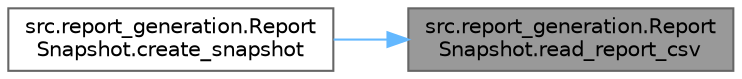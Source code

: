 digraph "src.report_generation.ReportSnapshot.read_report_csv"
{
 // LATEX_PDF_SIZE
  bgcolor="transparent";
  edge [fontname=Helvetica,fontsize=10,labelfontname=Helvetica,labelfontsize=10];
  node [fontname=Helvetica,fontsize=10,shape=box,height=0.2,width=0.4];
  rankdir="RL";
  Node1 [id="Node000001",label="src.report_generation.Report\lSnapshot.read_report_csv",height=0.2,width=0.4,color="gray40", fillcolor="grey60", style="filled", fontcolor="black",tooltip=" "];
  Node1 -> Node2 [id="edge1_Node000001_Node000002",dir="back",color="steelblue1",style="solid",tooltip=" "];
  Node2 [id="Node000002",label="src.report_generation.Report\lSnapshot.create_snapshot",height=0.2,width=0.4,color="grey40", fillcolor="white", style="filled",URL="$namespacesrc_1_1report__generation_1_1_report_snapshot.html#a5cfb3883411c1f43b3b038ab1adfd756",tooltip=" "];
}
